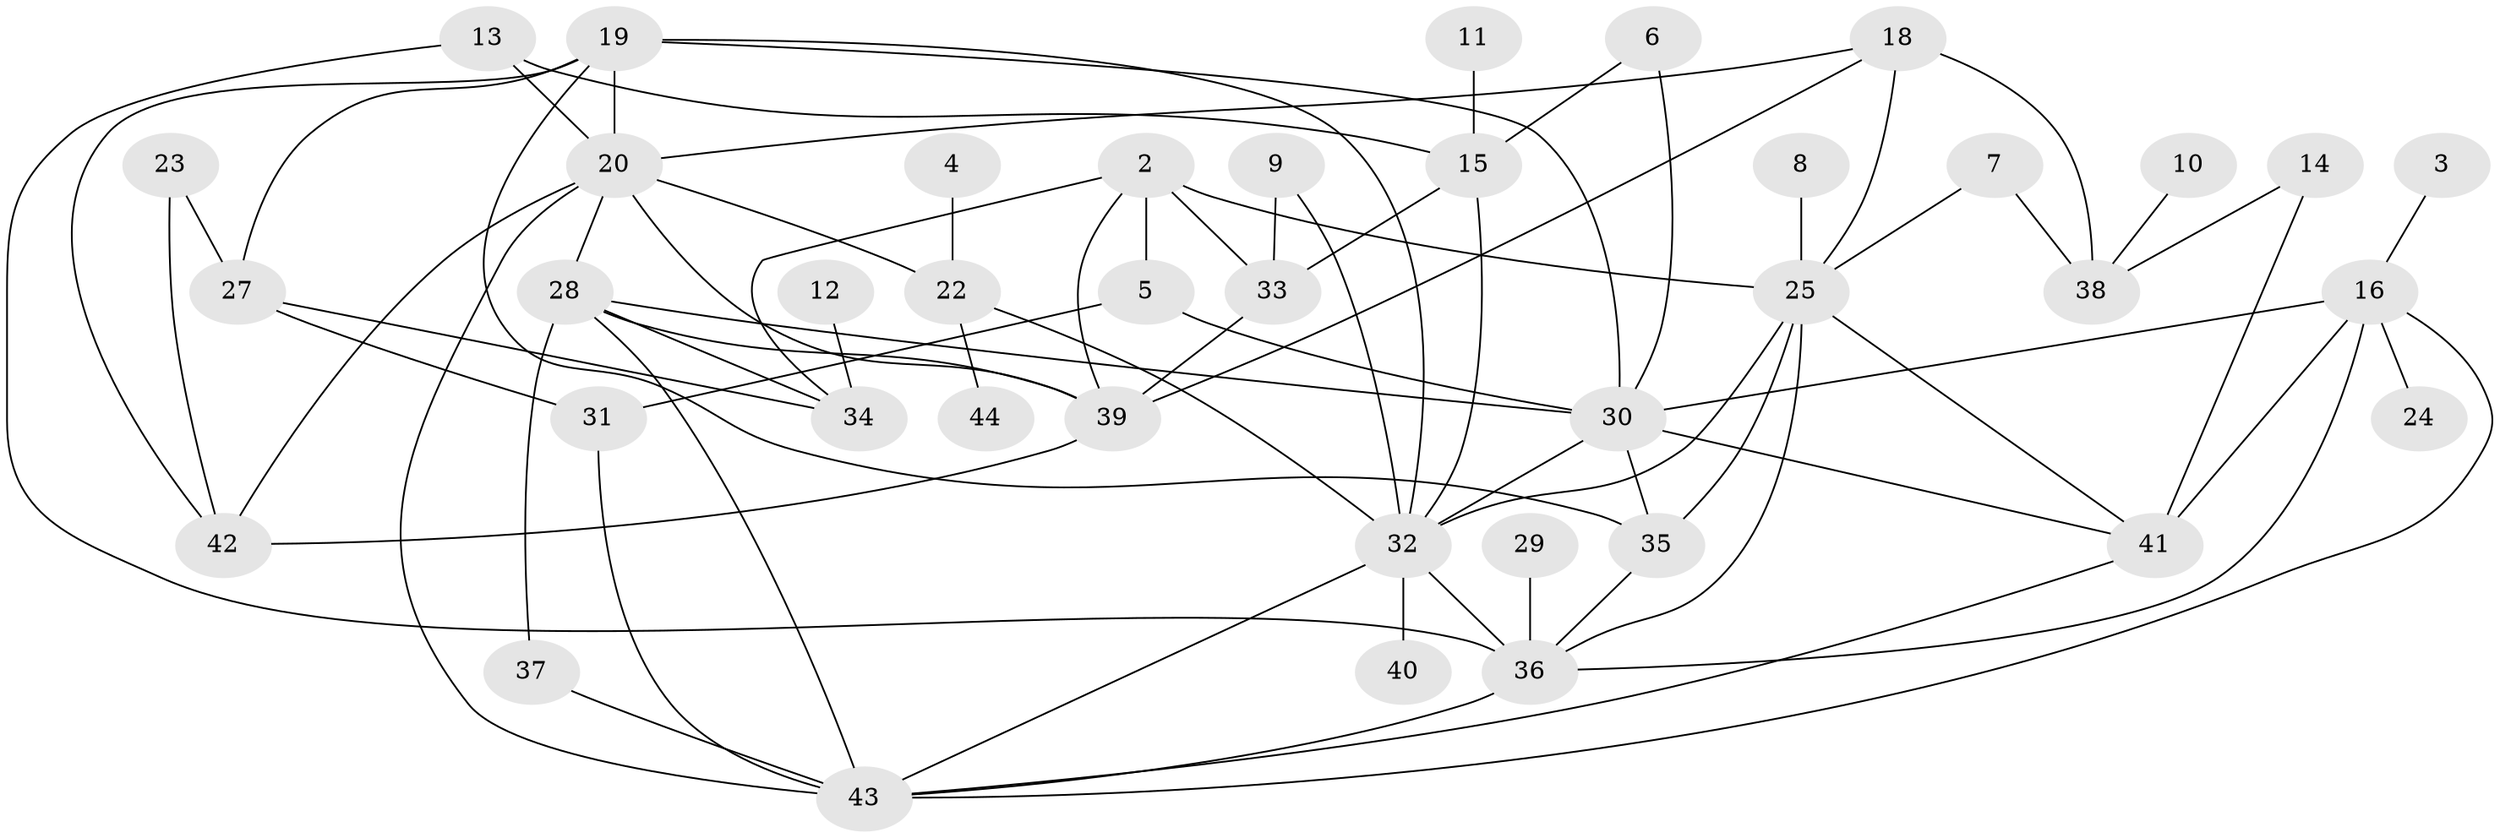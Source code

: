 // original degree distribution, {1: 0.16363636363636364, 2: 0.32727272727272727, 0: 0.02727272727272727, 3: 0.22727272727272727, 5: 0.06363636363636363, 7: 0.01818181818181818, 4: 0.13636363636363635, 6: 0.02727272727272727, 8: 0.00909090909090909}
// Generated by graph-tools (version 1.1) at 2025/35/03/04/25 23:35:56]
// undirected, 40 vertices, 75 edges
graph export_dot {
  node [color=gray90,style=filled];
  2;
  3;
  4;
  5;
  6;
  7;
  8;
  9;
  10;
  11;
  12;
  13;
  14;
  15;
  16;
  18;
  19;
  20;
  22;
  23;
  24;
  25;
  27;
  28;
  29;
  30;
  31;
  32;
  33;
  34;
  35;
  36;
  37;
  38;
  39;
  40;
  41;
  42;
  43;
  44;
  2 -- 5 [weight=1.0];
  2 -- 25 [weight=2.0];
  2 -- 33 [weight=1.0];
  2 -- 34 [weight=1.0];
  2 -- 39 [weight=2.0];
  3 -- 16 [weight=1.0];
  4 -- 22 [weight=1.0];
  5 -- 30 [weight=1.0];
  5 -- 31 [weight=1.0];
  6 -- 15 [weight=1.0];
  6 -- 30 [weight=1.0];
  7 -- 25 [weight=1.0];
  7 -- 38 [weight=1.0];
  8 -- 25 [weight=1.0];
  9 -- 32 [weight=1.0];
  9 -- 33 [weight=1.0];
  10 -- 38 [weight=2.0];
  11 -- 15 [weight=1.0];
  12 -- 34 [weight=1.0];
  13 -- 15 [weight=1.0];
  13 -- 20 [weight=1.0];
  13 -- 36 [weight=1.0];
  14 -- 38 [weight=1.0];
  14 -- 41 [weight=2.0];
  15 -- 32 [weight=1.0];
  15 -- 33 [weight=1.0];
  16 -- 24 [weight=1.0];
  16 -- 30 [weight=1.0];
  16 -- 36 [weight=1.0];
  16 -- 41 [weight=1.0];
  16 -- 43 [weight=1.0];
  18 -- 20 [weight=2.0];
  18 -- 25 [weight=1.0];
  18 -- 38 [weight=3.0];
  18 -- 39 [weight=1.0];
  19 -- 20 [weight=1.0];
  19 -- 27 [weight=1.0];
  19 -- 30 [weight=1.0];
  19 -- 32 [weight=1.0];
  19 -- 35 [weight=1.0];
  19 -- 42 [weight=1.0];
  20 -- 22 [weight=1.0];
  20 -- 28 [weight=1.0];
  20 -- 39 [weight=1.0];
  20 -- 42 [weight=1.0];
  20 -- 43 [weight=1.0];
  22 -- 32 [weight=1.0];
  22 -- 44 [weight=1.0];
  23 -- 27 [weight=1.0];
  23 -- 42 [weight=1.0];
  25 -- 32 [weight=1.0];
  25 -- 35 [weight=1.0];
  25 -- 36 [weight=1.0];
  25 -- 41 [weight=1.0];
  27 -- 31 [weight=1.0];
  27 -- 34 [weight=1.0];
  28 -- 30 [weight=1.0];
  28 -- 34 [weight=1.0];
  28 -- 37 [weight=1.0];
  28 -- 39 [weight=1.0];
  28 -- 43 [weight=1.0];
  29 -- 36 [weight=1.0];
  30 -- 32 [weight=1.0];
  30 -- 35 [weight=1.0];
  30 -- 41 [weight=1.0];
  31 -- 43 [weight=1.0];
  32 -- 36 [weight=1.0];
  32 -- 40 [weight=1.0];
  32 -- 43 [weight=1.0];
  33 -- 39 [weight=1.0];
  35 -- 36 [weight=1.0];
  36 -- 43 [weight=1.0];
  37 -- 43 [weight=1.0];
  39 -- 42 [weight=1.0];
  41 -- 43 [weight=1.0];
}
